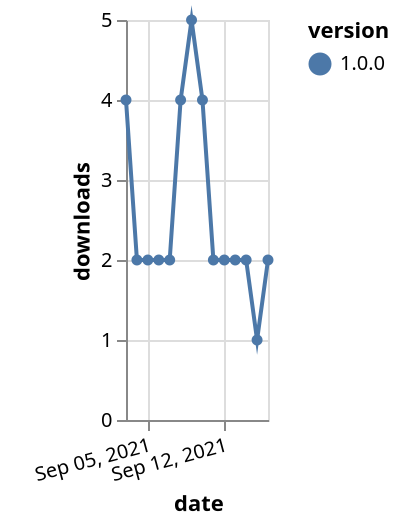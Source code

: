{"$schema": "https://vega.github.io/schema/vega-lite/v5.json", "description": "A simple bar chart with embedded data.", "data": {"values": [{"date": "2021-09-03", "total": 244, "delta": 4, "version": "1.0.0"}, {"date": "2021-09-04", "total": 246, "delta": 2, "version": "1.0.0"}, {"date": "2021-09-05", "total": 248, "delta": 2, "version": "1.0.0"}, {"date": "2021-09-06", "total": 250, "delta": 2, "version": "1.0.0"}, {"date": "2021-09-07", "total": 252, "delta": 2, "version": "1.0.0"}, {"date": "2021-09-08", "total": 256, "delta": 4, "version": "1.0.0"}, {"date": "2021-09-09", "total": 261, "delta": 5, "version": "1.0.0"}, {"date": "2021-09-10", "total": 265, "delta": 4, "version": "1.0.0"}, {"date": "2021-09-11", "total": 267, "delta": 2, "version": "1.0.0"}, {"date": "2021-09-12", "total": 269, "delta": 2, "version": "1.0.0"}, {"date": "2021-09-13", "total": 271, "delta": 2, "version": "1.0.0"}, {"date": "2021-09-14", "total": 273, "delta": 2, "version": "1.0.0"}, {"date": "2021-09-15", "total": 274, "delta": 1, "version": "1.0.0"}, {"date": "2021-09-16", "total": 276, "delta": 2, "version": "1.0.0"}]}, "width": "container", "mark": {"type": "line", "point": {"filled": true}}, "encoding": {"x": {"field": "date", "type": "temporal", "timeUnit": "yearmonthdate", "title": "date", "axis": {"labelAngle": -15}}, "y": {"field": "delta", "type": "quantitative", "title": "downloads"}, "color": {"field": "version", "type": "nominal"}, "tooltip": {"field": "delta"}}}